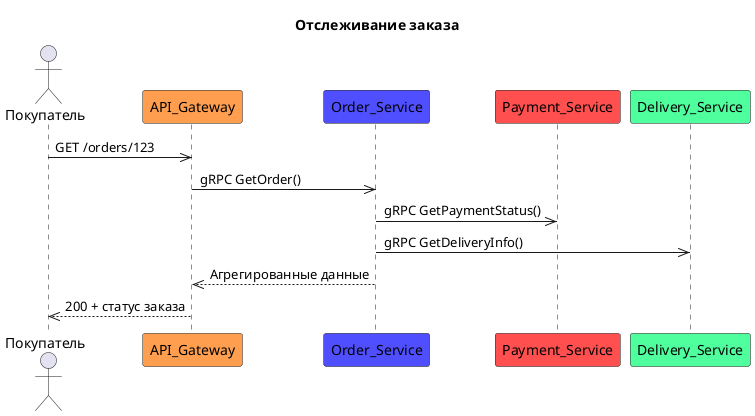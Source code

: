 @startuml Отслеживание_заказа
title Отслеживание заказа
    actor Покупатель
    participant API_Gateway #ff9e4f
    participant Order_Service #4f4fff
    participant Payment_Service #ff4f4f
    participant Delivery_Service #4fff9e

    Покупатель ->> API_Gateway: GET /orders/123
    API_Gateway ->> Order_Service: gRPC GetOrder()
    Order_Service ->> Payment_Service: gRPC GetPaymentStatus()
    Order_Service ->> Delivery_Service: gRPC GetDeliveryInfo()
    Order_Service -->> API_Gateway: Агрегированные данные
    API_Gateway -->> Покупатель: 200 + статус заказа
@enduml